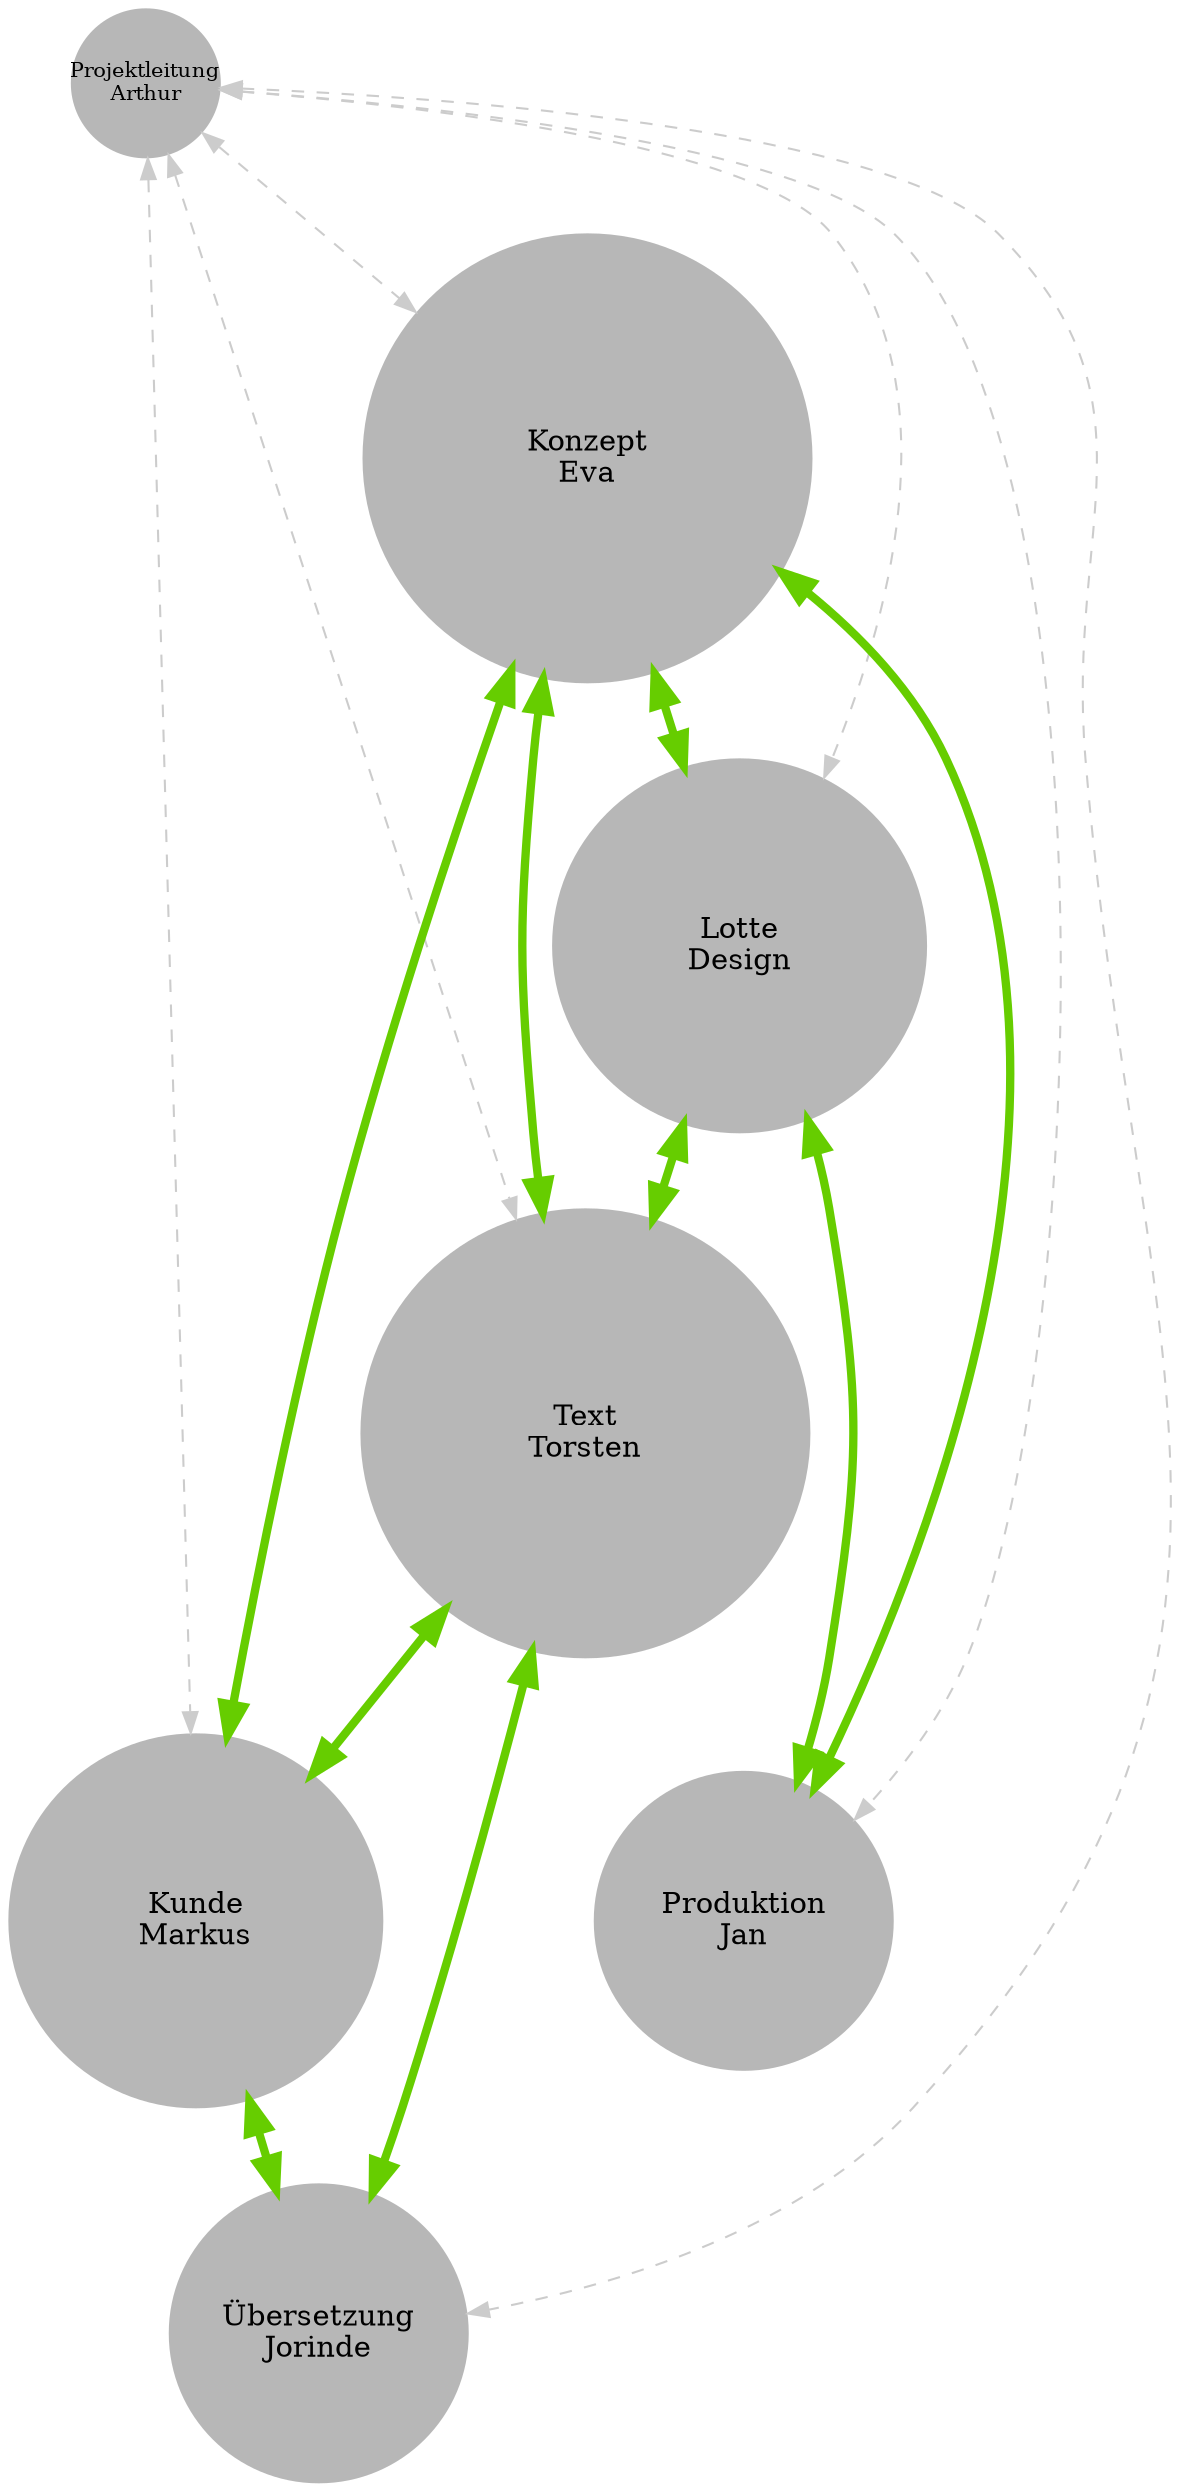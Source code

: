 # neato
digraph G {



edge [ dir=both penwidth=4 color="#66cd00" ]
node [ shape=circle fixedsize=1 width=1 fontsize=14 fillcolor="#B7B7B7" style=filled penwidth=0 ]

arthur [ label="Projektleitung\nArthur" fontsize=10 ]
eva [ label="Konzept\nEva" width=3 ]
lotte [ label="Lotte\nDesign" width=2.5 ]
torsten [ label="Text\nTorsten" width=3 ]
markus [ label="Kunde\nMarkus"  width=2.5 ]
jorinde [ label="Übersetzung\nJorinde" width=2 ]
jan [ label="Produktion\nJan" width=2 ]

edge [ penwidth=1 arrowsize=1 color="#CCCCCC" weight=0.1 style=dashed len=6 ]
arthur -> eva
arthur -> markus
arthur -> torsten
arthur -> lotte
arthur -> jan
arthur -> jorinde

edge [ arrowsize=1.5  penwidth=4 style=solid color="#66cd00" len=5 ]
eva -> markus
eva -> lotte
eva -> torsten
eva -> jan
lotte -> jan
lotte -> torsten
torsten -> jorinde
torsten -> markus
markus -> jorinde

}